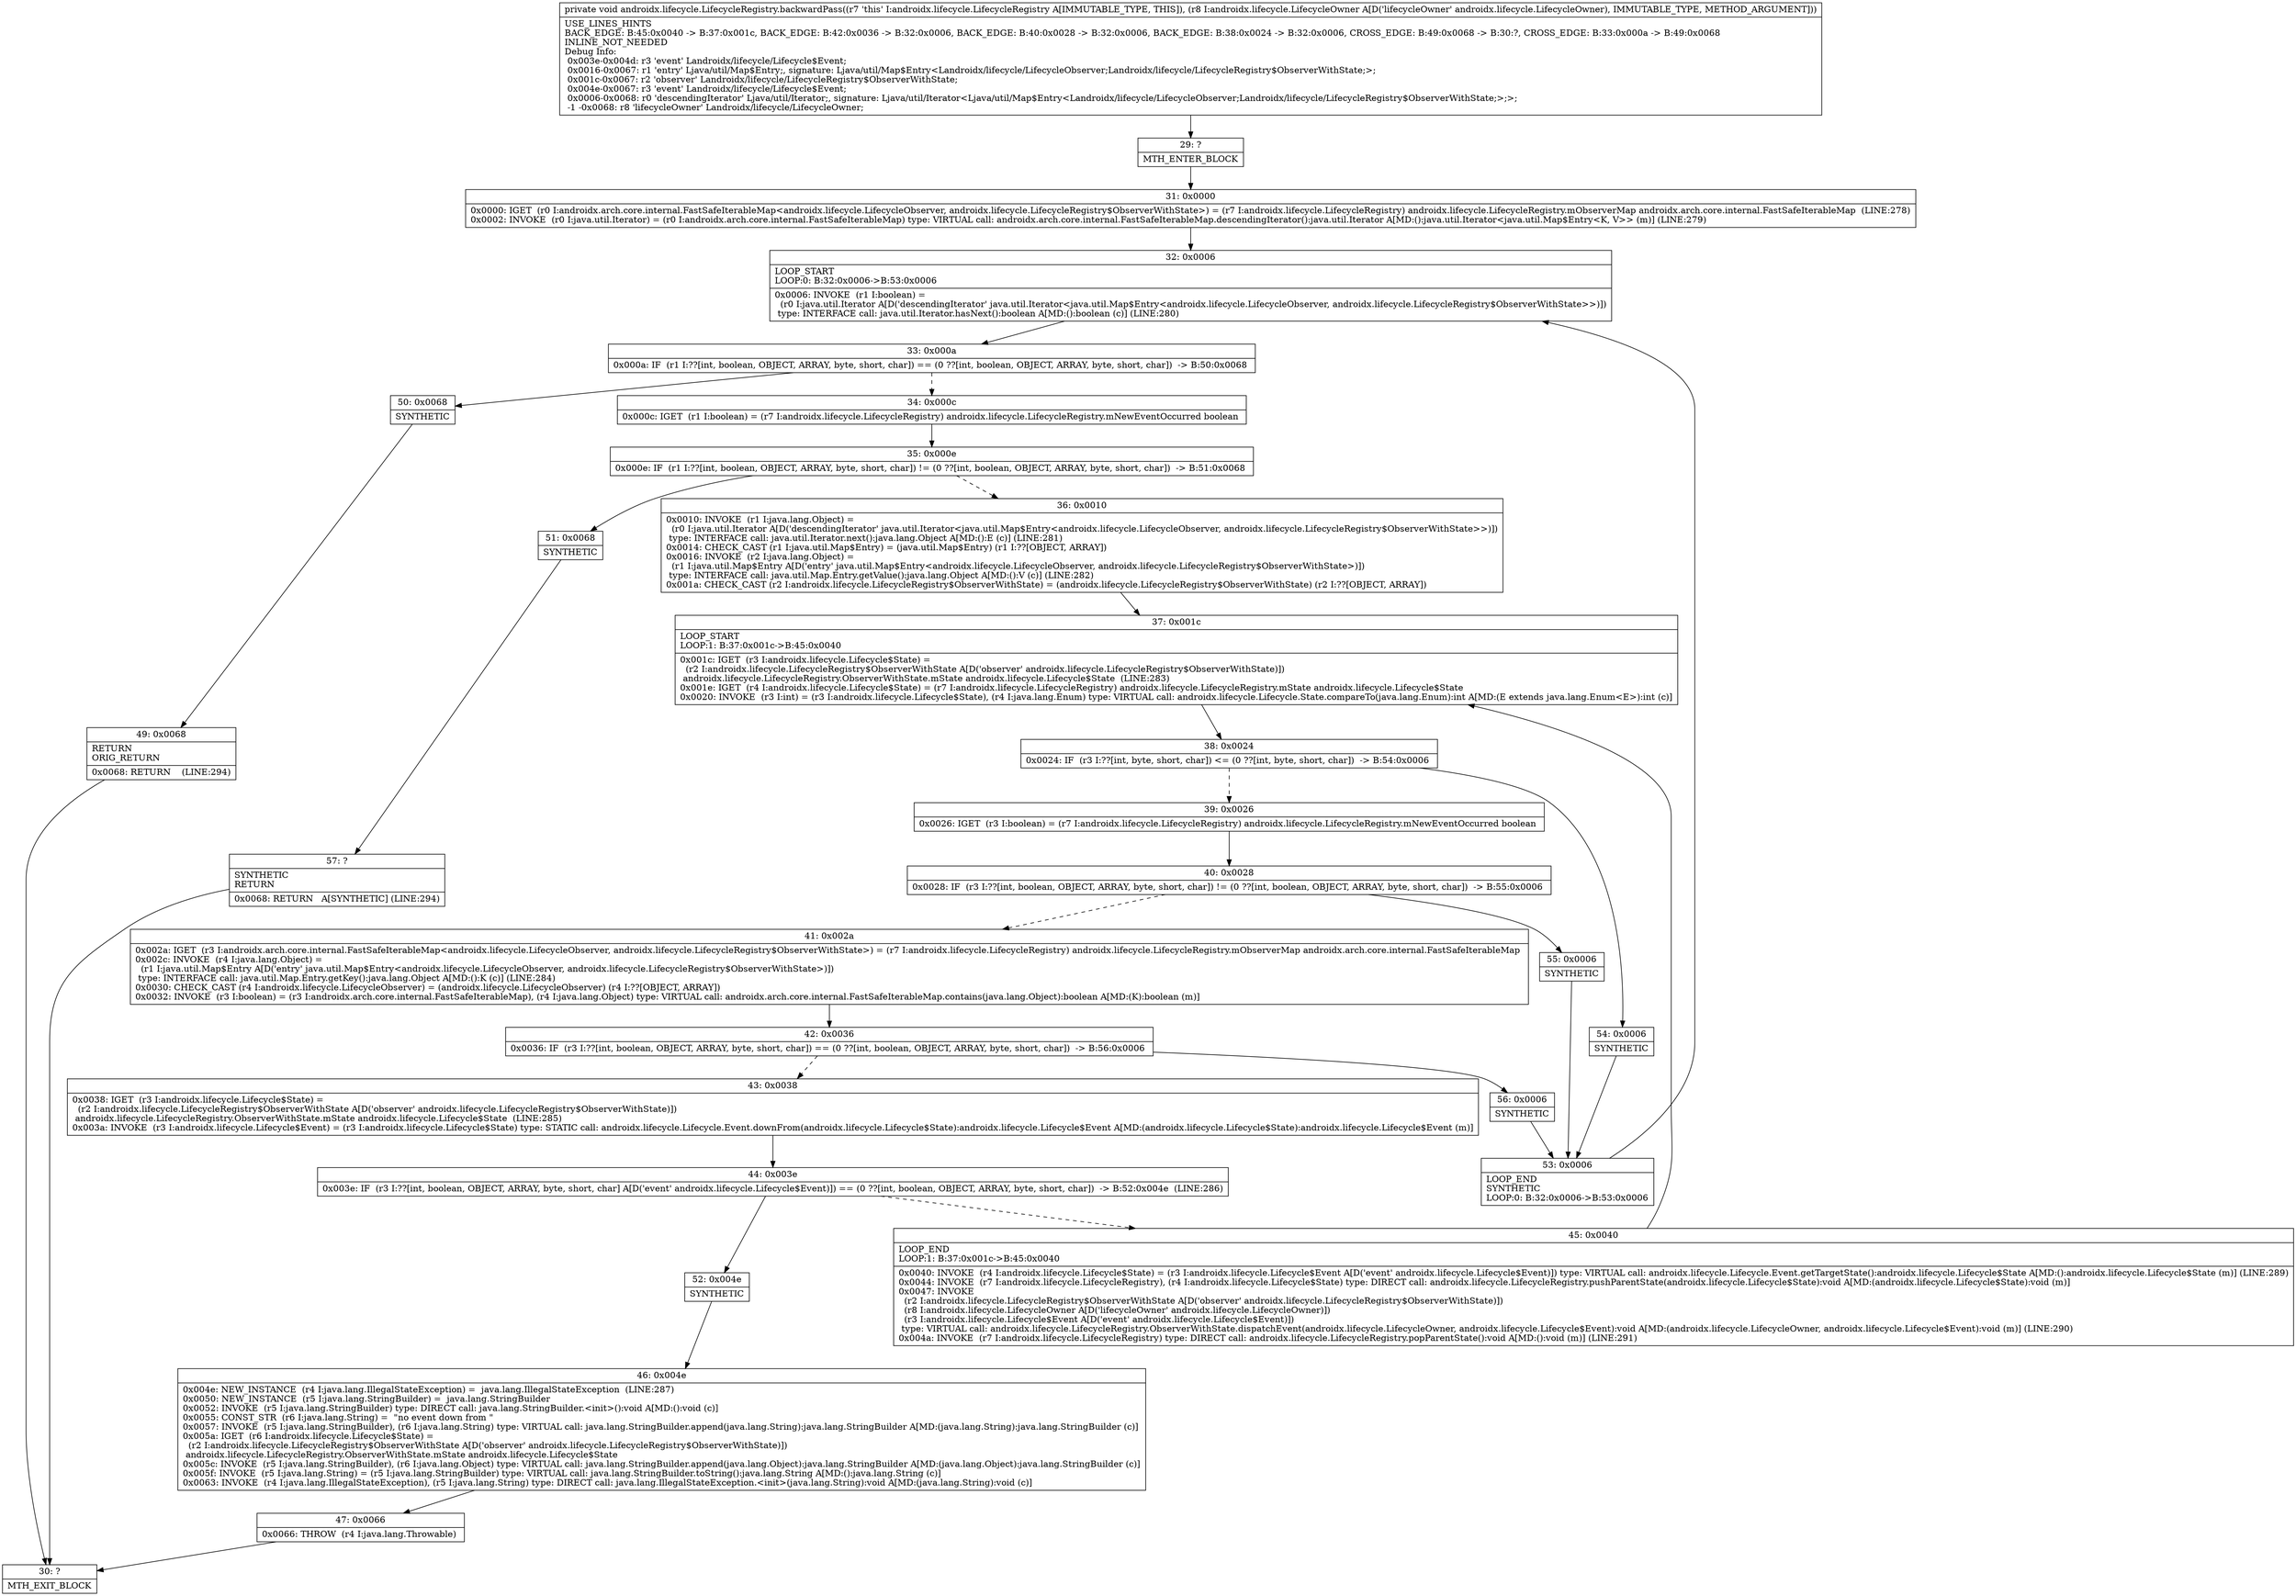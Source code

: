 digraph "CFG forandroidx.lifecycle.LifecycleRegistry.backwardPass(Landroidx\/lifecycle\/LifecycleOwner;)V" {
Node_29 [shape=record,label="{29\:\ ?|MTH_ENTER_BLOCK\l}"];
Node_31 [shape=record,label="{31\:\ 0x0000|0x0000: IGET  (r0 I:androidx.arch.core.internal.FastSafeIterableMap\<androidx.lifecycle.LifecycleObserver, androidx.lifecycle.LifecycleRegistry$ObserverWithState\>) = (r7 I:androidx.lifecycle.LifecycleRegistry) androidx.lifecycle.LifecycleRegistry.mObserverMap androidx.arch.core.internal.FastSafeIterableMap  (LINE:278)\l0x0002: INVOKE  (r0 I:java.util.Iterator) = (r0 I:androidx.arch.core.internal.FastSafeIterableMap) type: VIRTUAL call: androidx.arch.core.internal.FastSafeIterableMap.descendingIterator():java.util.Iterator A[MD:():java.util.Iterator\<java.util.Map$Entry\<K, V\>\> (m)] (LINE:279)\l}"];
Node_32 [shape=record,label="{32\:\ 0x0006|LOOP_START\lLOOP:0: B:32:0x0006\-\>B:53:0x0006\l|0x0006: INVOKE  (r1 I:boolean) = \l  (r0 I:java.util.Iterator A[D('descendingIterator' java.util.Iterator\<java.util.Map$Entry\<androidx.lifecycle.LifecycleObserver, androidx.lifecycle.LifecycleRegistry$ObserverWithState\>\>)])\l type: INTERFACE call: java.util.Iterator.hasNext():boolean A[MD:():boolean (c)] (LINE:280)\l}"];
Node_33 [shape=record,label="{33\:\ 0x000a|0x000a: IF  (r1 I:??[int, boolean, OBJECT, ARRAY, byte, short, char]) == (0 ??[int, boolean, OBJECT, ARRAY, byte, short, char])  \-\> B:50:0x0068 \l}"];
Node_34 [shape=record,label="{34\:\ 0x000c|0x000c: IGET  (r1 I:boolean) = (r7 I:androidx.lifecycle.LifecycleRegistry) androidx.lifecycle.LifecycleRegistry.mNewEventOccurred boolean \l}"];
Node_35 [shape=record,label="{35\:\ 0x000e|0x000e: IF  (r1 I:??[int, boolean, OBJECT, ARRAY, byte, short, char]) != (0 ??[int, boolean, OBJECT, ARRAY, byte, short, char])  \-\> B:51:0x0068 \l}"];
Node_36 [shape=record,label="{36\:\ 0x0010|0x0010: INVOKE  (r1 I:java.lang.Object) = \l  (r0 I:java.util.Iterator A[D('descendingIterator' java.util.Iterator\<java.util.Map$Entry\<androidx.lifecycle.LifecycleObserver, androidx.lifecycle.LifecycleRegistry$ObserverWithState\>\>)])\l type: INTERFACE call: java.util.Iterator.next():java.lang.Object A[MD:():E (c)] (LINE:281)\l0x0014: CHECK_CAST (r1 I:java.util.Map$Entry) = (java.util.Map$Entry) (r1 I:??[OBJECT, ARRAY]) \l0x0016: INVOKE  (r2 I:java.lang.Object) = \l  (r1 I:java.util.Map$Entry A[D('entry' java.util.Map$Entry\<androidx.lifecycle.LifecycleObserver, androidx.lifecycle.LifecycleRegistry$ObserverWithState\>)])\l type: INTERFACE call: java.util.Map.Entry.getValue():java.lang.Object A[MD:():V (c)] (LINE:282)\l0x001a: CHECK_CAST (r2 I:androidx.lifecycle.LifecycleRegistry$ObserverWithState) = (androidx.lifecycle.LifecycleRegistry$ObserverWithState) (r2 I:??[OBJECT, ARRAY]) \l}"];
Node_37 [shape=record,label="{37\:\ 0x001c|LOOP_START\lLOOP:1: B:37:0x001c\-\>B:45:0x0040\l|0x001c: IGET  (r3 I:androidx.lifecycle.Lifecycle$State) = \l  (r2 I:androidx.lifecycle.LifecycleRegistry$ObserverWithState A[D('observer' androidx.lifecycle.LifecycleRegistry$ObserverWithState)])\l androidx.lifecycle.LifecycleRegistry.ObserverWithState.mState androidx.lifecycle.Lifecycle$State  (LINE:283)\l0x001e: IGET  (r4 I:androidx.lifecycle.Lifecycle$State) = (r7 I:androidx.lifecycle.LifecycleRegistry) androidx.lifecycle.LifecycleRegistry.mState androidx.lifecycle.Lifecycle$State \l0x0020: INVOKE  (r3 I:int) = (r3 I:androidx.lifecycle.Lifecycle$State), (r4 I:java.lang.Enum) type: VIRTUAL call: androidx.lifecycle.Lifecycle.State.compareTo(java.lang.Enum):int A[MD:(E extends java.lang.Enum\<E\>):int (c)]\l}"];
Node_38 [shape=record,label="{38\:\ 0x0024|0x0024: IF  (r3 I:??[int, byte, short, char]) \<= (0 ??[int, byte, short, char])  \-\> B:54:0x0006 \l}"];
Node_39 [shape=record,label="{39\:\ 0x0026|0x0026: IGET  (r3 I:boolean) = (r7 I:androidx.lifecycle.LifecycleRegistry) androidx.lifecycle.LifecycleRegistry.mNewEventOccurred boolean \l}"];
Node_40 [shape=record,label="{40\:\ 0x0028|0x0028: IF  (r3 I:??[int, boolean, OBJECT, ARRAY, byte, short, char]) != (0 ??[int, boolean, OBJECT, ARRAY, byte, short, char])  \-\> B:55:0x0006 \l}"];
Node_41 [shape=record,label="{41\:\ 0x002a|0x002a: IGET  (r3 I:androidx.arch.core.internal.FastSafeIterableMap\<androidx.lifecycle.LifecycleObserver, androidx.lifecycle.LifecycleRegistry$ObserverWithState\>) = (r7 I:androidx.lifecycle.LifecycleRegistry) androidx.lifecycle.LifecycleRegistry.mObserverMap androidx.arch.core.internal.FastSafeIterableMap \l0x002c: INVOKE  (r4 I:java.lang.Object) = \l  (r1 I:java.util.Map$Entry A[D('entry' java.util.Map$Entry\<androidx.lifecycle.LifecycleObserver, androidx.lifecycle.LifecycleRegistry$ObserverWithState\>)])\l type: INTERFACE call: java.util.Map.Entry.getKey():java.lang.Object A[MD:():K (c)] (LINE:284)\l0x0030: CHECK_CAST (r4 I:androidx.lifecycle.LifecycleObserver) = (androidx.lifecycle.LifecycleObserver) (r4 I:??[OBJECT, ARRAY]) \l0x0032: INVOKE  (r3 I:boolean) = (r3 I:androidx.arch.core.internal.FastSafeIterableMap), (r4 I:java.lang.Object) type: VIRTUAL call: androidx.arch.core.internal.FastSafeIterableMap.contains(java.lang.Object):boolean A[MD:(K):boolean (m)]\l}"];
Node_42 [shape=record,label="{42\:\ 0x0036|0x0036: IF  (r3 I:??[int, boolean, OBJECT, ARRAY, byte, short, char]) == (0 ??[int, boolean, OBJECT, ARRAY, byte, short, char])  \-\> B:56:0x0006 \l}"];
Node_43 [shape=record,label="{43\:\ 0x0038|0x0038: IGET  (r3 I:androidx.lifecycle.Lifecycle$State) = \l  (r2 I:androidx.lifecycle.LifecycleRegistry$ObserverWithState A[D('observer' androidx.lifecycle.LifecycleRegistry$ObserverWithState)])\l androidx.lifecycle.LifecycleRegistry.ObserverWithState.mState androidx.lifecycle.Lifecycle$State  (LINE:285)\l0x003a: INVOKE  (r3 I:androidx.lifecycle.Lifecycle$Event) = (r3 I:androidx.lifecycle.Lifecycle$State) type: STATIC call: androidx.lifecycle.Lifecycle.Event.downFrom(androidx.lifecycle.Lifecycle$State):androidx.lifecycle.Lifecycle$Event A[MD:(androidx.lifecycle.Lifecycle$State):androidx.lifecycle.Lifecycle$Event (m)]\l}"];
Node_44 [shape=record,label="{44\:\ 0x003e|0x003e: IF  (r3 I:??[int, boolean, OBJECT, ARRAY, byte, short, char] A[D('event' androidx.lifecycle.Lifecycle$Event)]) == (0 ??[int, boolean, OBJECT, ARRAY, byte, short, char])  \-\> B:52:0x004e  (LINE:286)\l}"];
Node_45 [shape=record,label="{45\:\ 0x0040|LOOP_END\lLOOP:1: B:37:0x001c\-\>B:45:0x0040\l|0x0040: INVOKE  (r4 I:androidx.lifecycle.Lifecycle$State) = (r3 I:androidx.lifecycle.Lifecycle$Event A[D('event' androidx.lifecycle.Lifecycle$Event)]) type: VIRTUAL call: androidx.lifecycle.Lifecycle.Event.getTargetState():androidx.lifecycle.Lifecycle$State A[MD:():androidx.lifecycle.Lifecycle$State (m)] (LINE:289)\l0x0044: INVOKE  (r7 I:androidx.lifecycle.LifecycleRegistry), (r4 I:androidx.lifecycle.Lifecycle$State) type: DIRECT call: androidx.lifecycle.LifecycleRegistry.pushParentState(androidx.lifecycle.Lifecycle$State):void A[MD:(androidx.lifecycle.Lifecycle$State):void (m)]\l0x0047: INVOKE  \l  (r2 I:androidx.lifecycle.LifecycleRegistry$ObserverWithState A[D('observer' androidx.lifecycle.LifecycleRegistry$ObserverWithState)])\l  (r8 I:androidx.lifecycle.LifecycleOwner A[D('lifecycleOwner' androidx.lifecycle.LifecycleOwner)])\l  (r3 I:androidx.lifecycle.Lifecycle$Event A[D('event' androidx.lifecycle.Lifecycle$Event)])\l type: VIRTUAL call: androidx.lifecycle.LifecycleRegistry.ObserverWithState.dispatchEvent(androidx.lifecycle.LifecycleOwner, androidx.lifecycle.Lifecycle$Event):void A[MD:(androidx.lifecycle.LifecycleOwner, androidx.lifecycle.Lifecycle$Event):void (m)] (LINE:290)\l0x004a: INVOKE  (r7 I:androidx.lifecycle.LifecycleRegistry) type: DIRECT call: androidx.lifecycle.LifecycleRegistry.popParentState():void A[MD:():void (m)] (LINE:291)\l}"];
Node_52 [shape=record,label="{52\:\ 0x004e|SYNTHETIC\l}"];
Node_46 [shape=record,label="{46\:\ 0x004e|0x004e: NEW_INSTANCE  (r4 I:java.lang.IllegalStateException) =  java.lang.IllegalStateException  (LINE:287)\l0x0050: NEW_INSTANCE  (r5 I:java.lang.StringBuilder) =  java.lang.StringBuilder \l0x0052: INVOKE  (r5 I:java.lang.StringBuilder) type: DIRECT call: java.lang.StringBuilder.\<init\>():void A[MD:():void (c)]\l0x0055: CONST_STR  (r6 I:java.lang.String) =  \"no event down from \" \l0x0057: INVOKE  (r5 I:java.lang.StringBuilder), (r6 I:java.lang.String) type: VIRTUAL call: java.lang.StringBuilder.append(java.lang.String):java.lang.StringBuilder A[MD:(java.lang.String):java.lang.StringBuilder (c)]\l0x005a: IGET  (r6 I:androidx.lifecycle.Lifecycle$State) = \l  (r2 I:androidx.lifecycle.LifecycleRegistry$ObserverWithState A[D('observer' androidx.lifecycle.LifecycleRegistry$ObserverWithState)])\l androidx.lifecycle.LifecycleRegistry.ObserverWithState.mState androidx.lifecycle.Lifecycle$State \l0x005c: INVOKE  (r5 I:java.lang.StringBuilder), (r6 I:java.lang.Object) type: VIRTUAL call: java.lang.StringBuilder.append(java.lang.Object):java.lang.StringBuilder A[MD:(java.lang.Object):java.lang.StringBuilder (c)]\l0x005f: INVOKE  (r5 I:java.lang.String) = (r5 I:java.lang.StringBuilder) type: VIRTUAL call: java.lang.StringBuilder.toString():java.lang.String A[MD:():java.lang.String (c)]\l0x0063: INVOKE  (r4 I:java.lang.IllegalStateException), (r5 I:java.lang.String) type: DIRECT call: java.lang.IllegalStateException.\<init\>(java.lang.String):void A[MD:(java.lang.String):void (c)]\l}"];
Node_47 [shape=record,label="{47\:\ 0x0066|0x0066: THROW  (r4 I:java.lang.Throwable) \l}"];
Node_30 [shape=record,label="{30\:\ ?|MTH_EXIT_BLOCK\l}"];
Node_56 [shape=record,label="{56\:\ 0x0006|SYNTHETIC\l}"];
Node_53 [shape=record,label="{53\:\ 0x0006|LOOP_END\lSYNTHETIC\lLOOP:0: B:32:0x0006\-\>B:53:0x0006\l}"];
Node_55 [shape=record,label="{55\:\ 0x0006|SYNTHETIC\l}"];
Node_54 [shape=record,label="{54\:\ 0x0006|SYNTHETIC\l}"];
Node_51 [shape=record,label="{51\:\ 0x0068|SYNTHETIC\l}"];
Node_57 [shape=record,label="{57\:\ ?|SYNTHETIC\lRETURN\l|0x0068: RETURN   A[SYNTHETIC] (LINE:294)\l}"];
Node_50 [shape=record,label="{50\:\ 0x0068|SYNTHETIC\l}"];
Node_49 [shape=record,label="{49\:\ 0x0068|RETURN\lORIG_RETURN\l|0x0068: RETURN    (LINE:294)\l}"];
MethodNode[shape=record,label="{private void androidx.lifecycle.LifecycleRegistry.backwardPass((r7 'this' I:androidx.lifecycle.LifecycleRegistry A[IMMUTABLE_TYPE, THIS]), (r8 I:androidx.lifecycle.LifecycleOwner A[D('lifecycleOwner' androidx.lifecycle.LifecycleOwner), IMMUTABLE_TYPE, METHOD_ARGUMENT]))  | USE_LINES_HINTS\lBACK_EDGE: B:45:0x0040 \-\> B:37:0x001c, BACK_EDGE: B:42:0x0036 \-\> B:32:0x0006, BACK_EDGE: B:40:0x0028 \-\> B:32:0x0006, BACK_EDGE: B:38:0x0024 \-\> B:32:0x0006, CROSS_EDGE: B:49:0x0068 \-\> B:30:?, CROSS_EDGE: B:33:0x000a \-\> B:49:0x0068\lINLINE_NOT_NEEDED\lDebug Info:\l  0x003e\-0x004d: r3 'event' Landroidx\/lifecycle\/Lifecycle$Event;\l  0x0016\-0x0067: r1 'entry' Ljava\/util\/Map$Entry;, signature: Ljava\/util\/Map$Entry\<Landroidx\/lifecycle\/LifecycleObserver;Landroidx\/lifecycle\/LifecycleRegistry$ObserverWithState;\>;\l  0x001c\-0x0067: r2 'observer' Landroidx\/lifecycle\/LifecycleRegistry$ObserverWithState;\l  0x004e\-0x0067: r3 'event' Landroidx\/lifecycle\/Lifecycle$Event;\l  0x0006\-0x0068: r0 'descendingIterator' Ljava\/util\/Iterator;, signature: Ljava\/util\/Iterator\<Ljava\/util\/Map$Entry\<Landroidx\/lifecycle\/LifecycleObserver;Landroidx\/lifecycle\/LifecycleRegistry$ObserverWithState;\>;\>;\l  \-1 \-0x0068: r8 'lifecycleOwner' Landroidx\/lifecycle\/LifecycleOwner;\l}"];
MethodNode -> Node_29;Node_29 -> Node_31;
Node_31 -> Node_32;
Node_32 -> Node_33;
Node_33 -> Node_34[style=dashed];
Node_33 -> Node_50;
Node_34 -> Node_35;
Node_35 -> Node_36[style=dashed];
Node_35 -> Node_51;
Node_36 -> Node_37;
Node_37 -> Node_38;
Node_38 -> Node_39[style=dashed];
Node_38 -> Node_54;
Node_39 -> Node_40;
Node_40 -> Node_41[style=dashed];
Node_40 -> Node_55;
Node_41 -> Node_42;
Node_42 -> Node_43[style=dashed];
Node_42 -> Node_56;
Node_43 -> Node_44;
Node_44 -> Node_45[style=dashed];
Node_44 -> Node_52;
Node_45 -> Node_37;
Node_52 -> Node_46;
Node_46 -> Node_47;
Node_47 -> Node_30;
Node_56 -> Node_53;
Node_53 -> Node_32;
Node_55 -> Node_53;
Node_54 -> Node_53;
Node_51 -> Node_57;
Node_57 -> Node_30;
Node_50 -> Node_49;
Node_49 -> Node_30;
}

